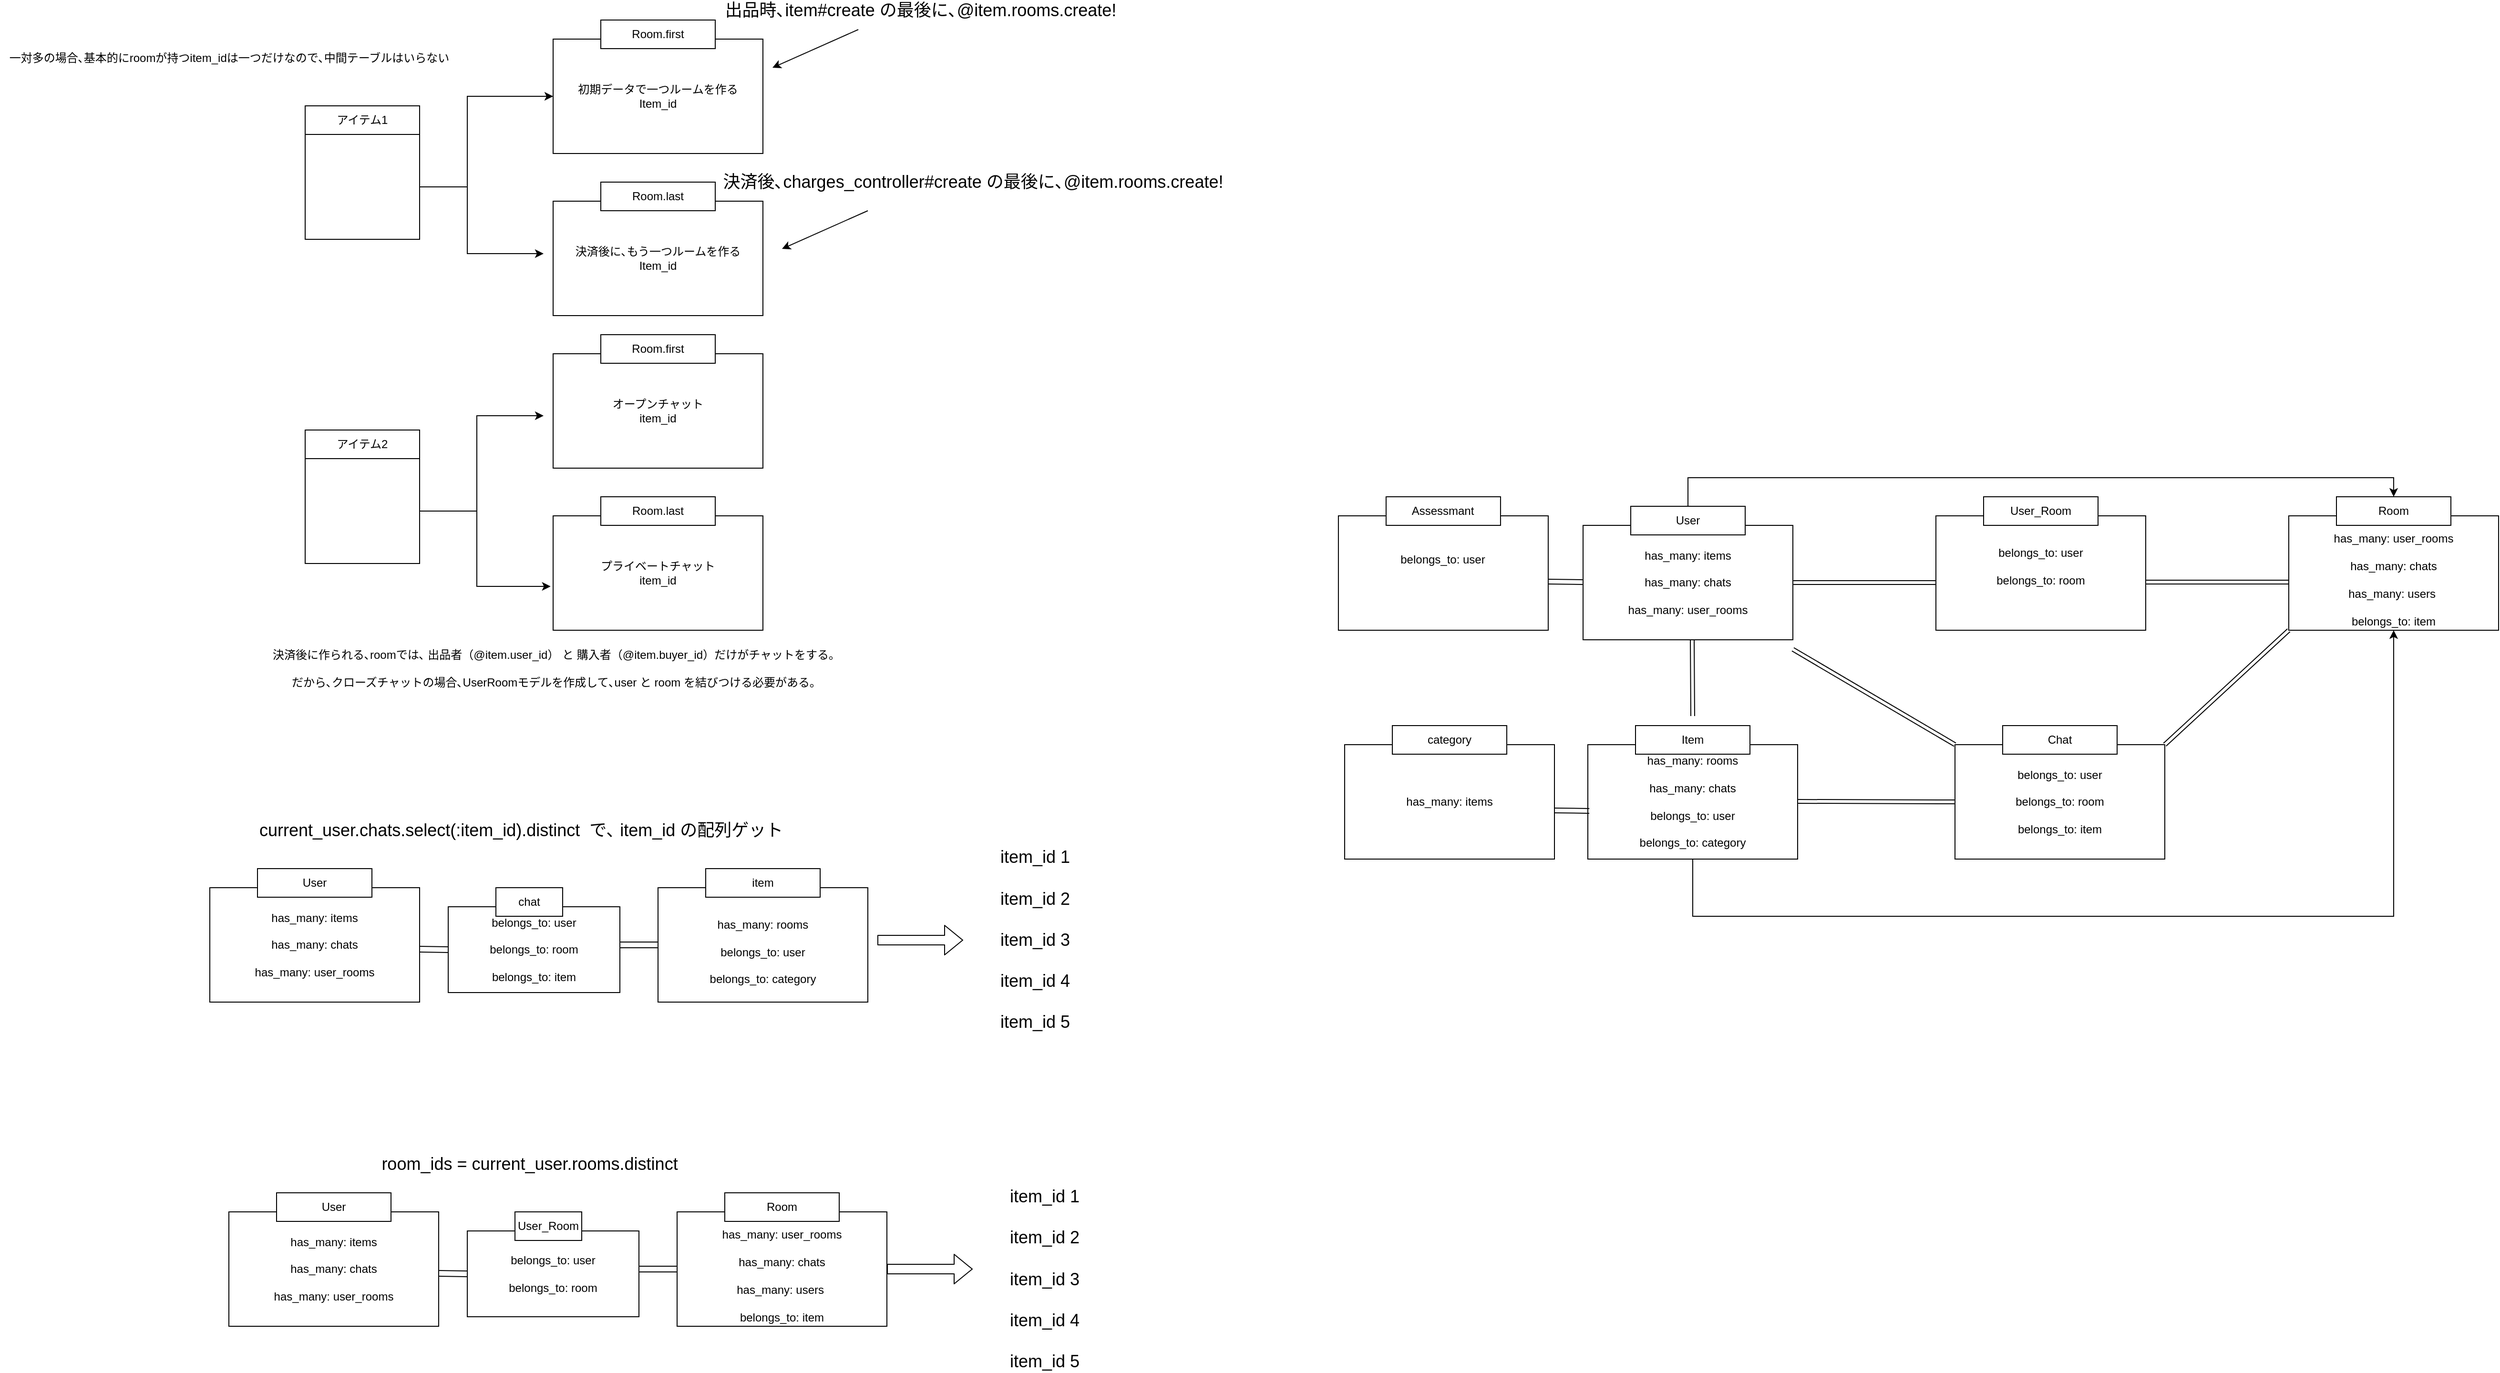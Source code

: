 <mxfile version="14.2.4" type="embed">
    <diagram id="5_PsxuUctauhOo19xLV4" name="ページ1">
        <mxGraphModel dx="2154" dy="610" grid="1" gridSize="10" guides="1" tooltips="1" connect="1" arrows="1" fold="1" page="1" pageScale="1" pageWidth="850" pageHeight="1100" math="0" shadow="0">
            <root>
                <mxCell id="0"/>
                <mxCell id="1" parent="0"/>
                <mxCell id="9" value="初期データで一つルームを作る&lt;br&gt;Item_id&lt;br&gt;" style="whiteSpace=wrap;html=1;" parent="1" vertex="1">
                    <mxGeometry x="360" y="70" width="220" height="120" as="geometry"/>
                </mxCell>
                <mxCell id="2" value="アイテム1" style="whiteSpace=wrap;html=1;" parent="1" vertex="1">
                    <mxGeometry x="100" y="140" width="120" height="30" as="geometry"/>
                </mxCell>
                <mxCell id="16" style="edgeStyle=orthogonalEdgeStyle;rounded=0;orthogonalLoop=1;jettySize=auto;html=1;entryX=0;entryY=0.5;entryDx=0;entryDy=0;" parent="1" source="3" target="9" edge="1">
                    <mxGeometry relative="1" as="geometry">
                        <mxPoint x="340" y="180" as="targetPoint"/>
                        <Array as="points">
                            <mxPoint x="270" y="225"/>
                            <mxPoint x="270" y="130"/>
                        </Array>
                    </mxGeometry>
                </mxCell>
                <mxCell id="17" style="edgeStyle=orthogonalEdgeStyle;rounded=0;orthogonalLoop=1;jettySize=auto;html=1;" parent="1" source="3" edge="1">
                    <mxGeometry relative="1" as="geometry">
                        <mxPoint x="350" y="295" as="targetPoint"/>
                        <Array as="points">
                            <mxPoint x="270" y="225"/>
                            <mxPoint x="270" y="295"/>
                        </Array>
                    </mxGeometry>
                </mxCell>
                <mxCell id="3" value="" style="whiteSpace=wrap;html=1;" parent="1" vertex="1">
                    <mxGeometry x="100" y="170" width="120" height="110" as="geometry"/>
                </mxCell>
                <mxCell id="4" value="アイテム2" style="whiteSpace=wrap;html=1;" parent="1" vertex="1">
                    <mxGeometry x="100" y="480" width="120" height="30" as="geometry"/>
                </mxCell>
                <mxCell id="18" style="edgeStyle=orthogonalEdgeStyle;rounded=0;orthogonalLoop=1;jettySize=auto;html=1;" parent="1" source="5" edge="1">
                    <mxGeometry relative="1" as="geometry">
                        <mxPoint x="350" y="465" as="targetPoint"/>
                        <Array as="points">
                            <mxPoint x="280" y="565"/>
                            <mxPoint x="280" y="465"/>
                        </Array>
                    </mxGeometry>
                </mxCell>
                <mxCell id="19" style="edgeStyle=orthogonalEdgeStyle;rounded=0;orthogonalLoop=1;jettySize=auto;html=1;entryX=-0.012;entryY=0.617;entryDx=0;entryDy=0;entryPerimeter=0;" parent="1" source="5" target="14" edge="1">
                    <mxGeometry relative="1" as="geometry">
                        <Array as="points">
                            <mxPoint x="280" y="565"/>
                            <mxPoint x="280" y="644"/>
                        </Array>
                    </mxGeometry>
                </mxCell>
                <mxCell id="5" value="" style="whiteSpace=wrap;html=1;" parent="1" vertex="1">
                    <mxGeometry x="100" y="510" width="120" height="110" as="geometry"/>
                </mxCell>
                <mxCell id="8" value="Room.first" style="whiteSpace=wrap;html=1;" parent="1" vertex="1">
                    <mxGeometry x="410" y="50" width="120" height="30" as="geometry"/>
                </mxCell>
                <mxCell id="10" value="決済後に､もう一つルームを作る&lt;br&gt;Item_id" style="whiteSpace=wrap;html=1;" parent="1" vertex="1">
                    <mxGeometry x="360" y="240" width="220" height="120" as="geometry"/>
                </mxCell>
                <mxCell id="11" value="Room.last" style="whiteSpace=wrap;html=1;" parent="1" vertex="1">
                    <mxGeometry x="410" y="220" width="120" height="30" as="geometry"/>
                </mxCell>
                <mxCell id="12" value="&lt;span&gt;オープンチャット&lt;br&gt;item_id&lt;br&gt;&lt;/span&gt;" style="whiteSpace=wrap;html=1;" parent="1" vertex="1">
                    <mxGeometry x="360" y="400" width="220" height="120" as="geometry"/>
                </mxCell>
                <mxCell id="13" value="Room.first" style="whiteSpace=wrap;html=1;" parent="1" vertex="1">
                    <mxGeometry x="410" y="380" width="120" height="30" as="geometry"/>
                </mxCell>
                <mxCell id="14" value="&lt;span&gt;プライベートチャット&lt;br&gt;item_id&lt;br&gt;&lt;/span&gt;" style="whiteSpace=wrap;html=1;" parent="1" vertex="1">
                    <mxGeometry x="360" y="570" width="220" height="120" as="geometry"/>
                </mxCell>
                <mxCell id="15" value="Room.last" style="whiteSpace=wrap;html=1;" parent="1" vertex="1">
                    <mxGeometry x="410" y="550" width="120" height="30" as="geometry"/>
                </mxCell>
                <mxCell id="20" value="&lt;span style=&quot;font-size: 18px&quot;&gt;出品時､item#create の最後に､@item.rooms.create!&lt;/span&gt;" style="text;html=1;align=center;verticalAlign=middle;resizable=0;points=[];autosize=1;" parent="1" vertex="1">
                    <mxGeometry x="530" y="30" width="430" height="20" as="geometry"/>
                </mxCell>
                <mxCell id="21" value="&lt;font style=&quot;font-size: 18px&quot;&gt;決済後､charges_controller#create の最後に､@item.rooms.create!&lt;/font&gt;" style="text;html=1;align=center;verticalAlign=middle;resizable=0;points=[];autosize=1;" parent="1" vertex="1">
                    <mxGeometry x="530" y="210" width="540" height="20" as="geometry"/>
                </mxCell>
                <mxCell id="24" value="" style="endArrow=classic;html=1;" parent="1" edge="1">
                    <mxGeometry width="50" height="50" relative="1" as="geometry">
                        <mxPoint x="690" y="250" as="sourcePoint"/>
                        <mxPoint x="600" y="290" as="targetPoint"/>
                    </mxGeometry>
                </mxCell>
                <mxCell id="25" value="" style="endArrow=classic;html=1;" parent="1" edge="1">
                    <mxGeometry width="50" height="50" relative="1" as="geometry">
                        <mxPoint x="680" y="60" as="sourcePoint"/>
                        <mxPoint x="590" y="100" as="targetPoint"/>
                    </mxGeometry>
                </mxCell>
                <mxCell id="26" value="一対多の場合､基本的にroomが持つitem_idは一つだけなので､中間テーブルはいらない" style="text;html=1;align=center;verticalAlign=middle;resizable=0;points=[];autosize=1;" parent="1" vertex="1">
                    <mxGeometry x="-220" y="80" width="480" height="20" as="geometry"/>
                </mxCell>
                <mxCell id="27" value="決済後に作られる､roomでは､ 出品者（@item.user_id） と 購入者（@item.buyer_id）だけがチャットをする｡&lt;br&gt;&lt;br&gt;だから､クローズチャットの場合､UserRoomモデルを作成して､user と room を結びつける必要がある｡" style="text;html=1;align=center;verticalAlign=middle;resizable=0;points=[];autosize=1;" parent="1" vertex="1">
                    <mxGeometry x="60" y="705" width="600" height="50" as="geometry"/>
                </mxCell>
                <mxCell id="41" style="edgeStyle=orthogonalEdgeStyle;rounded=0;orthogonalLoop=1;jettySize=auto;html=1;entryX=0.5;entryY=0;entryDx=0;entryDy=0;" parent="1" source="28" target="33" edge="1">
                    <mxGeometry relative="1" as="geometry">
                        <Array as="points">
                            <mxPoint x="1550" y="530"/>
                            <mxPoint x="2290" y="530"/>
                        </Array>
                    </mxGeometry>
                </mxCell>
                <mxCell id="28" value="&lt;span&gt;&lt;br&gt;has_many: items&lt;br&gt;&lt;/span&gt;&lt;br&gt;has_many: chats&lt;br&gt;&lt;br&gt;has_many: user_rooms&lt;br&gt;&lt;span&gt;&lt;br&gt;&lt;/span&gt;" style="whiteSpace=wrap;html=1;" parent="1" vertex="1">
                    <mxGeometry x="1440" y="580" width="220" height="120" as="geometry"/>
                </mxCell>
                <mxCell id="29" value="User" style="whiteSpace=wrap;html=1;" parent="1" vertex="1">
                    <mxGeometry x="1490" y="560" width="120" height="30" as="geometry"/>
                </mxCell>
                <mxCell id="54" style="edgeStyle=orthogonalEdgeStyle;rounded=0;orthogonalLoop=1;jettySize=auto;html=1;entryX=0.5;entryY=1;entryDx=0;entryDy=0;" parent="1" source="30" target="32" edge="1">
                    <mxGeometry relative="1" as="geometry">
                        <Array as="points">
                            <mxPoint x="1555" y="990"/>
                            <mxPoint x="2290" y="990"/>
                        </Array>
                    </mxGeometry>
                </mxCell>
                <mxCell id="30" value="&lt;span&gt;&lt;br&gt;has_many: rooms&lt;br&gt;&lt;/span&gt;&lt;br&gt;has_many: chats&lt;br&gt;&lt;br&gt;belongs_to: user&lt;br&gt;&lt;br&gt;belongs_to: category&lt;br&gt;&lt;span&gt;&lt;br&gt;&lt;/span&gt;" style="whiteSpace=wrap;html=1;" parent="1" vertex="1">
                    <mxGeometry x="1445" y="810" width="220" height="120" as="geometry"/>
                </mxCell>
                <mxCell id="31" value="Item" style="whiteSpace=wrap;html=1;" parent="1" vertex="1">
                    <mxGeometry x="1495" y="790" width="120" height="30" as="geometry"/>
                </mxCell>
                <mxCell id="32" value="&lt;span&gt;&lt;br&gt;has_many: user_rooms&lt;br&gt;&lt;/span&gt;&lt;br&gt;has_many: chats&lt;br&gt;&lt;br&gt;has_many: users&amp;nbsp;&lt;br&gt;&lt;br&gt;belongs_to: item&lt;span&gt;&lt;br&gt;&lt;/span&gt;" style="whiteSpace=wrap;html=1;" parent="1" vertex="1">
                    <mxGeometry x="2180" y="570" width="220" height="120" as="geometry"/>
                </mxCell>
                <mxCell id="33" value="Room" style="whiteSpace=wrap;html=1;" parent="1" vertex="1">
                    <mxGeometry x="2230" y="550" width="120" height="30" as="geometry"/>
                </mxCell>
                <mxCell id="34" value="belongs_to: user&lt;br&gt;&lt;br&gt;belongs_to: room&lt;br&gt;&lt;span&gt;&lt;br&gt;belongs_to: item&lt;br&gt;&lt;/span&gt;" style="whiteSpace=wrap;html=1;" parent="1" vertex="1">
                    <mxGeometry x="1830" y="810" width="220" height="120" as="geometry"/>
                </mxCell>
                <mxCell id="35" value="Chat" style="whiteSpace=wrap;html=1;" parent="1" vertex="1">
                    <mxGeometry x="1880" y="790" width="120" height="30" as="geometry"/>
                </mxCell>
                <mxCell id="36" value="belongs_to: user&lt;br&gt;&lt;br&gt;belongs_to: room&lt;br&gt;&lt;span&gt;&lt;br&gt;&lt;/span&gt;" style="whiteSpace=wrap;html=1;" parent="1" vertex="1">
                    <mxGeometry x="1810" y="570" width="220" height="120" as="geometry"/>
                </mxCell>
                <mxCell id="37" value="User_Room" style="whiteSpace=wrap;html=1;" parent="1" vertex="1">
                    <mxGeometry x="1860" y="550" width="120" height="30" as="geometry"/>
                </mxCell>
                <mxCell id="38" value="&lt;span&gt;has_many: items&lt;br&gt;&lt;/span&gt;" style="whiteSpace=wrap;html=1;" parent="1" vertex="1">
                    <mxGeometry x="1190" y="810" width="220" height="120" as="geometry"/>
                </mxCell>
                <mxCell id="39" value="category" style="whiteSpace=wrap;html=1;" parent="1" vertex="1">
                    <mxGeometry x="1240" y="790" width="120" height="30" as="geometry"/>
                </mxCell>
                <mxCell id="45" value="" style="shape=link;html=1;" parent="1" edge="1">
                    <mxGeometry width="100" relative="1" as="geometry">
                        <mxPoint x="1660" y="640" as="sourcePoint"/>
                        <mxPoint x="1810" y="640" as="targetPoint"/>
                    </mxGeometry>
                </mxCell>
                <mxCell id="46" value="" style="shape=link;html=1;" parent="1" edge="1">
                    <mxGeometry width="100" relative="1" as="geometry">
                        <mxPoint x="2030" y="639.5" as="sourcePoint"/>
                        <mxPoint x="2180" y="639.5" as="targetPoint"/>
                    </mxGeometry>
                </mxCell>
                <mxCell id="47" value="" style="shape=link;html=1;width=-5;entryX=0.007;entryY=0.579;entryDx=0;entryDy=0;entryPerimeter=0;" parent="1" target="30" edge="1">
                    <mxGeometry width="100" relative="1" as="geometry">
                        <mxPoint x="1410" y="879" as="sourcePoint"/>
                        <mxPoint x="1440" y="879" as="targetPoint"/>
                    </mxGeometry>
                </mxCell>
                <mxCell id="49" value="" style="shape=link;html=1;" parent="1" edge="1">
                    <mxGeometry width="100" relative="1" as="geometry">
                        <mxPoint x="1554.5" y="700" as="sourcePoint"/>
                        <mxPoint x="1555" y="780" as="targetPoint"/>
                    </mxGeometry>
                </mxCell>
                <mxCell id="52" value="" style="shape=link;html=1;entryX=0;entryY=0;entryDx=0;entryDy=0;" parent="1" target="34" edge="1">
                    <mxGeometry width="100" relative="1" as="geometry">
                        <mxPoint x="1660" y="710" as="sourcePoint"/>
                        <mxPoint x="1810" y="800" as="targetPoint"/>
                    </mxGeometry>
                </mxCell>
                <mxCell id="53" value="" style="shape=link;html=1;entryX=0;entryY=1;entryDx=0;entryDy=0;" parent="1" target="32" edge="1">
                    <mxGeometry width="100" relative="1" as="geometry">
                        <mxPoint x="2050" y="810" as="sourcePoint"/>
                        <mxPoint x="2220" y="910" as="targetPoint"/>
                    </mxGeometry>
                </mxCell>
                <mxCell id="67" value="&lt;span style=&quot;font-size: 18px&quot;&gt;current_user.chats.select(:item_id).distinct&amp;nbsp; で､ item_id の配列ゲット&lt;/span&gt;" style="text;html=1;align=left;verticalAlign=middle;resizable=0;points=[];autosize=1;" parent="1" vertex="1">
                    <mxGeometry x="50" y="890" width="560" height="20" as="geometry"/>
                </mxCell>
                <mxCell id="69" value="" style="shape=link;html=1;entryX=0;entryY=0.5;entryDx=0;entryDy=0;" parent="1" target="34" edge="1">
                    <mxGeometry width="100" relative="1" as="geometry">
                        <mxPoint x="1665" y="869.5" as="sourcePoint"/>
                        <mxPoint x="1815" y="869.5" as="targetPoint"/>
                    </mxGeometry>
                </mxCell>
                <mxCell id="100" value="&lt;span&gt;&lt;br&gt;has_many: items&lt;br&gt;&lt;/span&gt;&lt;br&gt;has_many: chats&lt;br&gt;&lt;br&gt;has_many: user_rooms&lt;br&gt;&lt;span&gt;&lt;br&gt;&lt;/span&gt;" style="whiteSpace=wrap;html=1;" parent="1" vertex="1">
                    <mxGeometry y="960" width="220" height="120" as="geometry"/>
                </mxCell>
                <mxCell id="101" value="User" style="whiteSpace=wrap;html=1;" parent="1" vertex="1">
                    <mxGeometry x="50" y="940" width="120" height="30" as="geometry"/>
                </mxCell>
                <mxCell id="102" value="&lt;br&gt;has_many: rooms&lt;br&gt;&lt;br&gt;belongs_to: user&lt;br&gt;&lt;br&gt;belongs_to: category" style="whiteSpace=wrap;html=1;" parent="1" vertex="1">
                    <mxGeometry x="470" y="960" width="220" height="120" as="geometry"/>
                </mxCell>
                <mxCell id="103" value="item" style="whiteSpace=wrap;html=1;" parent="1" vertex="1">
                    <mxGeometry x="520" y="940" width="120" height="30" as="geometry"/>
                </mxCell>
                <mxCell id="104" value="belongs_to: user&lt;br&gt;&lt;br&gt;belongs_to: room&lt;br&gt;&lt;br&gt;belongs_to: item&lt;span&gt;&lt;br&gt;&lt;/span&gt;" style="whiteSpace=wrap;html=1;" parent="1" vertex="1">
                    <mxGeometry x="250" y="980" width="180" height="90" as="geometry"/>
                </mxCell>
                <mxCell id="105" value="chat" style="whiteSpace=wrap;html=1;" parent="1" vertex="1">
                    <mxGeometry x="300" y="960" width="70" height="30" as="geometry"/>
                </mxCell>
                <mxCell id="106" value="" style="shape=link;html=1;width=6;" parent="1" edge="1">
                    <mxGeometry width="100" relative="1" as="geometry">
                        <mxPoint x="220" y="1024.5" as="sourcePoint"/>
                        <mxPoint x="250" y="1025" as="targetPoint"/>
                    </mxGeometry>
                </mxCell>
                <mxCell id="107" value="" style="shape=link;html=1;width=6;entryX=0;entryY=0.5;entryDx=0;entryDy=0;" parent="1" target="102" edge="1">
                    <mxGeometry width="100" relative="1" as="geometry">
                        <mxPoint x="430" y="1020" as="sourcePoint"/>
                        <mxPoint x="460" y="1020.5" as="targetPoint"/>
                    </mxGeometry>
                </mxCell>
                <mxCell id="112" value="&lt;font style=&quot;font-size: 18px&quot;&gt;&lt;br&gt;item_id 1&lt;br&gt;&lt;br&gt;item_id 2&lt;br&gt;&lt;br&gt;item_id 3&lt;br&gt;&lt;br&gt;item_id 4&lt;br&gt;&lt;br&gt;item_id 5&lt;br&gt;&lt;br&gt;&lt;/font&gt;" style="text;html=1;align=center;verticalAlign=middle;resizable=0;points=[];autosize=1;" parent="1" vertex="1">
                    <mxGeometry x="820" y="930" width="90" height="170" as="geometry"/>
                </mxCell>
                <mxCell id="113" value="" style="shape=flexArrow;endArrow=classic;html=1;exitX=1;exitY=0.5;exitDx=0;exitDy=0;" parent="1" edge="1">
                    <mxGeometry width="50" height="50" relative="1" as="geometry">
                        <mxPoint x="700" y="1015" as="sourcePoint"/>
                        <mxPoint x="790" y="1015" as="targetPoint"/>
                    </mxGeometry>
                </mxCell>
                <mxCell id="115" value="&lt;span&gt;&lt;br&gt;has_many: items&lt;br&gt;&lt;/span&gt;&lt;br&gt;has_many: chats&lt;br&gt;&lt;br&gt;has_many: user_rooms&lt;br&gt;&lt;span&gt;&lt;br&gt;&lt;/span&gt;" style="whiteSpace=wrap;html=1;" parent="1" vertex="1">
                    <mxGeometry x="20" y="1300" width="220" height="120" as="geometry"/>
                </mxCell>
                <mxCell id="116" value="User" style="whiteSpace=wrap;html=1;" parent="1" vertex="1">
                    <mxGeometry x="70" y="1280" width="120" height="30" as="geometry"/>
                </mxCell>
                <mxCell id="117" value="&lt;span&gt;&lt;br&gt;has_many: user_rooms&lt;br&gt;&lt;/span&gt;&lt;br&gt;has_many: chats&lt;br&gt;&lt;br&gt;has_many: users&amp;nbsp;&lt;br&gt;&lt;br&gt;belongs_to: item&lt;span&gt;&lt;br&gt;&lt;/span&gt;" style="whiteSpace=wrap;html=1;" parent="1" vertex="1">
                    <mxGeometry x="490" y="1300" width="220" height="120" as="geometry"/>
                </mxCell>
                <mxCell id="118" value="Room" style="whiteSpace=wrap;html=1;" parent="1" vertex="1">
                    <mxGeometry x="540" y="1280" width="120" height="30" as="geometry"/>
                </mxCell>
                <mxCell id="119" value="&lt;font style=&quot;font-size: 18px&quot;&gt;room_ids = current_user.rooms.distinct&lt;/font&gt;" style="text;html=1;align=center;verticalAlign=middle;resizable=0;points=[];autosize=1;" parent="1" vertex="1">
                    <mxGeometry x="170" y="1240" width="330" height="20" as="geometry"/>
                </mxCell>
                <mxCell id="120" value="belongs_to: user&lt;br&gt;&lt;br&gt;belongs_to: room" style="whiteSpace=wrap;html=1;" parent="1" vertex="1">
                    <mxGeometry x="270" y="1320" width="180" height="90" as="geometry"/>
                </mxCell>
                <mxCell id="121" value="User_Room" style="whiteSpace=wrap;html=1;" parent="1" vertex="1">
                    <mxGeometry x="320" y="1300" width="70" height="30" as="geometry"/>
                </mxCell>
                <mxCell id="122" value="&lt;font style=&quot;font-size: 18px&quot;&gt;&lt;br&gt;item_id 1&lt;br&gt;&lt;br&gt;item_id 2&lt;br&gt;&lt;br&gt;item_id 3&lt;br&gt;&lt;br&gt;item_id 4&lt;br&gt;&lt;br&gt;item_id 5&lt;br&gt;&lt;/font&gt;" style="text;html=1;align=center;verticalAlign=middle;resizable=0;points=[];autosize=1;" parent="1" vertex="1">
                    <mxGeometry x="830" y="1280" width="90" height="160" as="geometry"/>
                </mxCell>
                <mxCell id="123" value="" style="shape=flexArrow;endArrow=classic;html=1;exitX=1;exitY=0.5;exitDx=0;exitDy=0;" parent="1" source="117" edge="1">
                    <mxGeometry width="50" height="50" relative="1" as="geometry">
                        <mxPoint x="500" y="1320" as="sourcePoint"/>
                        <mxPoint x="800" y="1360" as="targetPoint"/>
                    </mxGeometry>
                </mxCell>
                <mxCell id="125" value="" style="shape=link;html=1;width=6;" parent="1" edge="1">
                    <mxGeometry width="100" relative="1" as="geometry">
                        <mxPoint x="240" y="1364.5" as="sourcePoint"/>
                        <mxPoint x="270" y="1365" as="targetPoint"/>
                    </mxGeometry>
                </mxCell>
                <mxCell id="126" value="" style="shape=link;html=1;width=6;entryX=0;entryY=0.5;entryDx=0;entryDy=0;" parent="1" target="117" edge="1">
                    <mxGeometry width="100" relative="1" as="geometry">
                        <mxPoint x="450" y="1360" as="sourcePoint"/>
                        <mxPoint x="480" y="1360.5" as="targetPoint"/>
                    </mxGeometry>
                </mxCell>
                <mxCell id="127" value="&lt;span&gt;belongs_to: user&lt;br&gt;&lt;br&gt;&lt;br&gt;&lt;/span&gt;" style="whiteSpace=wrap;html=1;" vertex="1" parent="1">
                    <mxGeometry x="1183.46" y="570" width="220" height="120" as="geometry"/>
                </mxCell>
                <mxCell id="128" value="Assessmant" style="whiteSpace=wrap;html=1;" vertex="1" parent="1">
                    <mxGeometry x="1233.46" y="550" width="120" height="30" as="geometry"/>
                </mxCell>
                <mxCell id="129" value="" style="shape=link;html=1;width=-5;entryX=0.007;entryY=0.579;entryDx=0;entryDy=0;entryPerimeter=0;" edge="1" parent="1">
                    <mxGeometry width="100" relative="1" as="geometry">
                        <mxPoint x="1403.46" y="639" as="sourcePoint"/>
                        <mxPoint x="1440" y="639.48" as="targetPoint"/>
                    </mxGeometry>
                </mxCell>
            </root>
        </mxGraphModel>
    </diagram>
</mxfile>